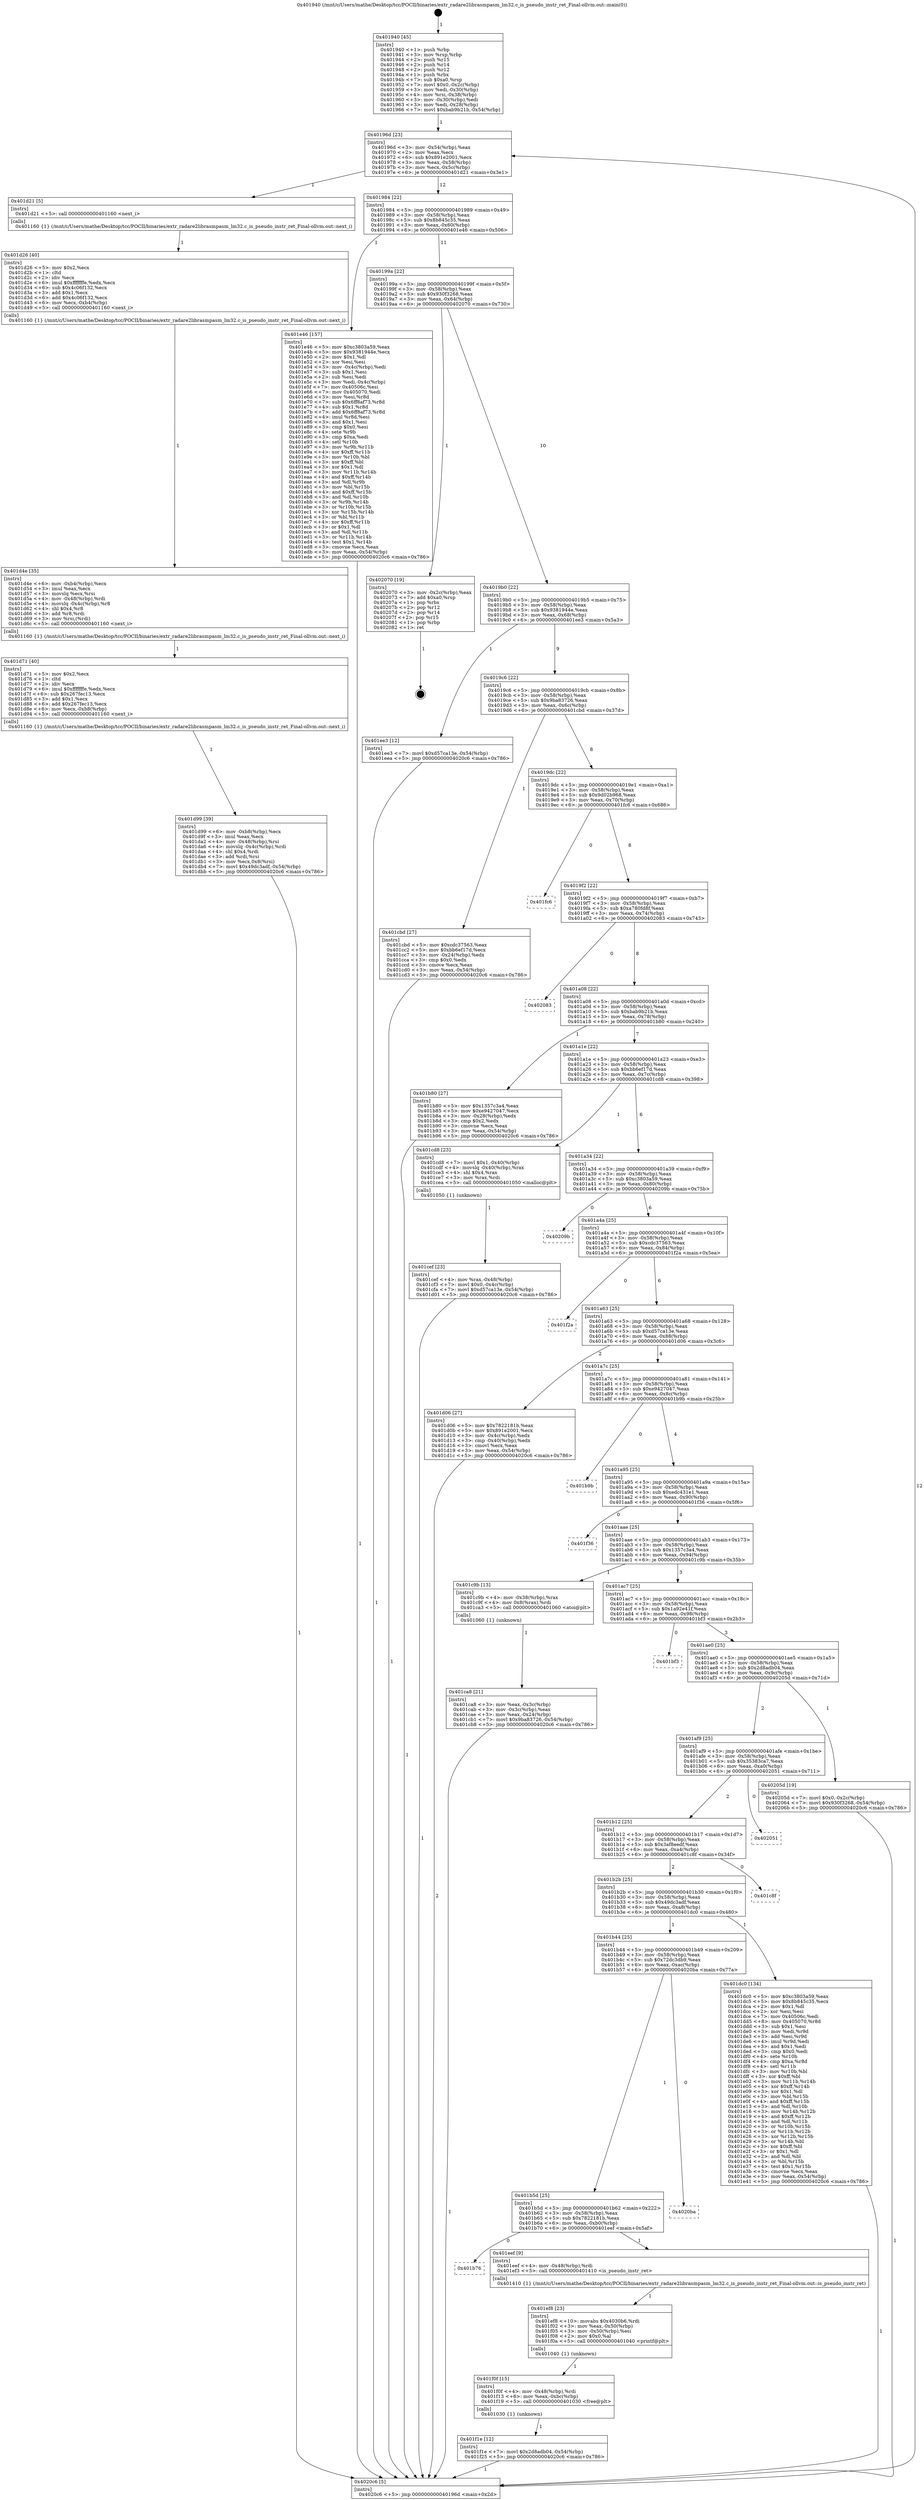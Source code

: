 digraph "0x401940" {
  label = "0x401940 (/mnt/c/Users/mathe/Desktop/tcc/POCII/binaries/extr_radare2librasmpasm_lm32.c_is_pseudo_instr_ret_Final-ollvm.out::main(0))"
  labelloc = "t"
  node[shape=record]

  Entry [label="",width=0.3,height=0.3,shape=circle,fillcolor=black,style=filled]
  "0x40196d" [label="{
     0x40196d [23]\l
     | [instrs]\l
     &nbsp;&nbsp;0x40196d \<+3\>: mov -0x54(%rbp),%eax\l
     &nbsp;&nbsp;0x401970 \<+2\>: mov %eax,%ecx\l
     &nbsp;&nbsp;0x401972 \<+6\>: sub $0x891e2001,%ecx\l
     &nbsp;&nbsp;0x401978 \<+3\>: mov %eax,-0x58(%rbp)\l
     &nbsp;&nbsp;0x40197b \<+3\>: mov %ecx,-0x5c(%rbp)\l
     &nbsp;&nbsp;0x40197e \<+6\>: je 0000000000401d21 \<main+0x3e1\>\l
  }"]
  "0x401d21" [label="{
     0x401d21 [5]\l
     | [instrs]\l
     &nbsp;&nbsp;0x401d21 \<+5\>: call 0000000000401160 \<next_i\>\l
     | [calls]\l
     &nbsp;&nbsp;0x401160 \{1\} (/mnt/c/Users/mathe/Desktop/tcc/POCII/binaries/extr_radare2librasmpasm_lm32.c_is_pseudo_instr_ret_Final-ollvm.out::next_i)\l
  }"]
  "0x401984" [label="{
     0x401984 [22]\l
     | [instrs]\l
     &nbsp;&nbsp;0x401984 \<+5\>: jmp 0000000000401989 \<main+0x49\>\l
     &nbsp;&nbsp;0x401989 \<+3\>: mov -0x58(%rbp),%eax\l
     &nbsp;&nbsp;0x40198c \<+5\>: sub $0x8b845c35,%eax\l
     &nbsp;&nbsp;0x401991 \<+3\>: mov %eax,-0x60(%rbp)\l
     &nbsp;&nbsp;0x401994 \<+6\>: je 0000000000401e46 \<main+0x506\>\l
  }"]
  Exit [label="",width=0.3,height=0.3,shape=circle,fillcolor=black,style=filled,peripheries=2]
  "0x401e46" [label="{
     0x401e46 [157]\l
     | [instrs]\l
     &nbsp;&nbsp;0x401e46 \<+5\>: mov $0xc3803a59,%eax\l
     &nbsp;&nbsp;0x401e4b \<+5\>: mov $0x9381944e,%ecx\l
     &nbsp;&nbsp;0x401e50 \<+2\>: mov $0x1,%dl\l
     &nbsp;&nbsp;0x401e52 \<+2\>: xor %esi,%esi\l
     &nbsp;&nbsp;0x401e54 \<+3\>: mov -0x4c(%rbp),%edi\l
     &nbsp;&nbsp;0x401e57 \<+3\>: sub $0x1,%esi\l
     &nbsp;&nbsp;0x401e5a \<+2\>: sub %esi,%edi\l
     &nbsp;&nbsp;0x401e5c \<+3\>: mov %edi,-0x4c(%rbp)\l
     &nbsp;&nbsp;0x401e5f \<+7\>: mov 0x40506c,%esi\l
     &nbsp;&nbsp;0x401e66 \<+7\>: mov 0x405070,%edi\l
     &nbsp;&nbsp;0x401e6d \<+3\>: mov %esi,%r8d\l
     &nbsp;&nbsp;0x401e70 \<+7\>: sub $0x6ff8af73,%r8d\l
     &nbsp;&nbsp;0x401e77 \<+4\>: sub $0x1,%r8d\l
     &nbsp;&nbsp;0x401e7b \<+7\>: add $0x6ff8af73,%r8d\l
     &nbsp;&nbsp;0x401e82 \<+4\>: imul %r8d,%esi\l
     &nbsp;&nbsp;0x401e86 \<+3\>: and $0x1,%esi\l
     &nbsp;&nbsp;0x401e89 \<+3\>: cmp $0x0,%esi\l
     &nbsp;&nbsp;0x401e8c \<+4\>: sete %r9b\l
     &nbsp;&nbsp;0x401e90 \<+3\>: cmp $0xa,%edi\l
     &nbsp;&nbsp;0x401e93 \<+4\>: setl %r10b\l
     &nbsp;&nbsp;0x401e97 \<+3\>: mov %r9b,%r11b\l
     &nbsp;&nbsp;0x401e9a \<+4\>: xor $0xff,%r11b\l
     &nbsp;&nbsp;0x401e9e \<+3\>: mov %r10b,%bl\l
     &nbsp;&nbsp;0x401ea1 \<+3\>: xor $0xff,%bl\l
     &nbsp;&nbsp;0x401ea4 \<+3\>: xor $0x1,%dl\l
     &nbsp;&nbsp;0x401ea7 \<+3\>: mov %r11b,%r14b\l
     &nbsp;&nbsp;0x401eaa \<+4\>: and $0xff,%r14b\l
     &nbsp;&nbsp;0x401eae \<+3\>: and %dl,%r9b\l
     &nbsp;&nbsp;0x401eb1 \<+3\>: mov %bl,%r15b\l
     &nbsp;&nbsp;0x401eb4 \<+4\>: and $0xff,%r15b\l
     &nbsp;&nbsp;0x401eb8 \<+3\>: and %dl,%r10b\l
     &nbsp;&nbsp;0x401ebb \<+3\>: or %r9b,%r14b\l
     &nbsp;&nbsp;0x401ebe \<+3\>: or %r10b,%r15b\l
     &nbsp;&nbsp;0x401ec1 \<+3\>: xor %r15b,%r14b\l
     &nbsp;&nbsp;0x401ec4 \<+3\>: or %bl,%r11b\l
     &nbsp;&nbsp;0x401ec7 \<+4\>: xor $0xff,%r11b\l
     &nbsp;&nbsp;0x401ecb \<+3\>: or $0x1,%dl\l
     &nbsp;&nbsp;0x401ece \<+3\>: and %dl,%r11b\l
     &nbsp;&nbsp;0x401ed1 \<+3\>: or %r11b,%r14b\l
     &nbsp;&nbsp;0x401ed4 \<+4\>: test $0x1,%r14b\l
     &nbsp;&nbsp;0x401ed8 \<+3\>: cmovne %ecx,%eax\l
     &nbsp;&nbsp;0x401edb \<+3\>: mov %eax,-0x54(%rbp)\l
     &nbsp;&nbsp;0x401ede \<+5\>: jmp 00000000004020c6 \<main+0x786\>\l
  }"]
  "0x40199a" [label="{
     0x40199a [22]\l
     | [instrs]\l
     &nbsp;&nbsp;0x40199a \<+5\>: jmp 000000000040199f \<main+0x5f\>\l
     &nbsp;&nbsp;0x40199f \<+3\>: mov -0x58(%rbp),%eax\l
     &nbsp;&nbsp;0x4019a2 \<+5\>: sub $0x930f3268,%eax\l
     &nbsp;&nbsp;0x4019a7 \<+3\>: mov %eax,-0x64(%rbp)\l
     &nbsp;&nbsp;0x4019aa \<+6\>: je 0000000000402070 \<main+0x730\>\l
  }"]
  "0x401f1e" [label="{
     0x401f1e [12]\l
     | [instrs]\l
     &nbsp;&nbsp;0x401f1e \<+7\>: movl $0x2d8adb04,-0x54(%rbp)\l
     &nbsp;&nbsp;0x401f25 \<+5\>: jmp 00000000004020c6 \<main+0x786\>\l
  }"]
  "0x402070" [label="{
     0x402070 [19]\l
     | [instrs]\l
     &nbsp;&nbsp;0x402070 \<+3\>: mov -0x2c(%rbp),%eax\l
     &nbsp;&nbsp;0x402073 \<+7\>: add $0xa0,%rsp\l
     &nbsp;&nbsp;0x40207a \<+1\>: pop %rbx\l
     &nbsp;&nbsp;0x40207b \<+2\>: pop %r12\l
     &nbsp;&nbsp;0x40207d \<+2\>: pop %r14\l
     &nbsp;&nbsp;0x40207f \<+2\>: pop %r15\l
     &nbsp;&nbsp;0x402081 \<+1\>: pop %rbp\l
     &nbsp;&nbsp;0x402082 \<+1\>: ret\l
  }"]
  "0x4019b0" [label="{
     0x4019b0 [22]\l
     | [instrs]\l
     &nbsp;&nbsp;0x4019b0 \<+5\>: jmp 00000000004019b5 \<main+0x75\>\l
     &nbsp;&nbsp;0x4019b5 \<+3\>: mov -0x58(%rbp),%eax\l
     &nbsp;&nbsp;0x4019b8 \<+5\>: sub $0x9381944e,%eax\l
     &nbsp;&nbsp;0x4019bd \<+3\>: mov %eax,-0x68(%rbp)\l
     &nbsp;&nbsp;0x4019c0 \<+6\>: je 0000000000401ee3 \<main+0x5a3\>\l
  }"]
  "0x401f0f" [label="{
     0x401f0f [15]\l
     | [instrs]\l
     &nbsp;&nbsp;0x401f0f \<+4\>: mov -0x48(%rbp),%rdi\l
     &nbsp;&nbsp;0x401f13 \<+6\>: mov %eax,-0xbc(%rbp)\l
     &nbsp;&nbsp;0x401f19 \<+5\>: call 0000000000401030 \<free@plt\>\l
     | [calls]\l
     &nbsp;&nbsp;0x401030 \{1\} (unknown)\l
  }"]
  "0x401ee3" [label="{
     0x401ee3 [12]\l
     | [instrs]\l
     &nbsp;&nbsp;0x401ee3 \<+7\>: movl $0xd57ca13e,-0x54(%rbp)\l
     &nbsp;&nbsp;0x401eea \<+5\>: jmp 00000000004020c6 \<main+0x786\>\l
  }"]
  "0x4019c6" [label="{
     0x4019c6 [22]\l
     | [instrs]\l
     &nbsp;&nbsp;0x4019c6 \<+5\>: jmp 00000000004019cb \<main+0x8b\>\l
     &nbsp;&nbsp;0x4019cb \<+3\>: mov -0x58(%rbp),%eax\l
     &nbsp;&nbsp;0x4019ce \<+5\>: sub $0x9ba83726,%eax\l
     &nbsp;&nbsp;0x4019d3 \<+3\>: mov %eax,-0x6c(%rbp)\l
     &nbsp;&nbsp;0x4019d6 \<+6\>: je 0000000000401cbd \<main+0x37d\>\l
  }"]
  "0x401ef8" [label="{
     0x401ef8 [23]\l
     | [instrs]\l
     &nbsp;&nbsp;0x401ef8 \<+10\>: movabs $0x4030b6,%rdi\l
     &nbsp;&nbsp;0x401f02 \<+3\>: mov %eax,-0x50(%rbp)\l
     &nbsp;&nbsp;0x401f05 \<+3\>: mov -0x50(%rbp),%esi\l
     &nbsp;&nbsp;0x401f08 \<+2\>: mov $0x0,%al\l
     &nbsp;&nbsp;0x401f0a \<+5\>: call 0000000000401040 \<printf@plt\>\l
     | [calls]\l
     &nbsp;&nbsp;0x401040 \{1\} (unknown)\l
  }"]
  "0x401cbd" [label="{
     0x401cbd [27]\l
     | [instrs]\l
     &nbsp;&nbsp;0x401cbd \<+5\>: mov $0xcdc37563,%eax\l
     &nbsp;&nbsp;0x401cc2 \<+5\>: mov $0xbb6ef17d,%ecx\l
     &nbsp;&nbsp;0x401cc7 \<+3\>: mov -0x24(%rbp),%edx\l
     &nbsp;&nbsp;0x401cca \<+3\>: cmp $0x0,%edx\l
     &nbsp;&nbsp;0x401ccd \<+3\>: cmove %ecx,%eax\l
     &nbsp;&nbsp;0x401cd0 \<+3\>: mov %eax,-0x54(%rbp)\l
     &nbsp;&nbsp;0x401cd3 \<+5\>: jmp 00000000004020c6 \<main+0x786\>\l
  }"]
  "0x4019dc" [label="{
     0x4019dc [22]\l
     | [instrs]\l
     &nbsp;&nbsp;0x4019dc \<+5\>: jmp 00000000004019e1 \<main+0xa1\>\l
     &nbsp;&nbsp;0x4019e1 \<+3\>: mov -0x58(%rbp),%eax\l
     &nbsp;&nbsp;0x4019e4 \<+5\>: sub $0x9d02b968,%eax\l
     &nbsp;&nbsp;0x4019e9 \<+3\>: mov %eax,-0x70(%rbp)\l
     &nbsp;&nbsp;0x4019ec \<+6\>: je 0000000000401fc6 \<main+0x686\>\l
  }"]
  "0x401b76" [label="{
     0x401b76\l
  }", style=dashed]
  "0x401fc6" [label="{
     0x401fc6\l
  }", style=dashed]
  "0x4019f2" [label="{
     0x4019f2 [22]\l
     | [instrs]\l
     &nbsp;&nbsp;0x4019f2 \<+5\>: jmp 00000000004019f7 \<main+0xb7\>\l
     &nbsp;&nbsp;0x4019f7 \<+3\>: mov -0x58(%rbp),%eax\l
     &nbsp;&nbsp;0x4019fa \<+5\>: sub $0xa780fd8f,%eax\l
     &nbsp;&nbsp;0x4019ff \<+3\>: mov %eax,-0x74(%rbp)\l
     &nbsp;&nbsp;0x401a02 \<+6\>: je 0000000000402083 \<main+0x743\>\l
  }"]
  "0x401eef" [label="{
     0x401eef [9]\l
     | [instrs]\l
     &nbsp;&nbsp;0x401eef \<+4\>: mov -0x48(%rbp),%rdi\l
     &nbsp;&nbsp;0x401ef3 \<+5\>: call 0000000000401410 \<is_pseudo_instr_ret\>\l
     | [calls]\l
     &nbsp;&nbsp;0x401410 \{1\} (/mnt/c/Users/mathe/Desktop/tcc/POCII/binaries/extr_radare2librasmpasm_lm32.c_is_pseudo_instr_ret_Final-ollvm.out::is_pseudo_instr_ret)\l
  }"]
  "0x402083" [label="{
     0x402083\l
  }", style=dashed]
  "0x401a08" [label="{
     0x401a08 [22]\l
     | [instrs]\l
     &nbsp;&nbsp;0x401a08 \<+5\>: jmp 0000000000401a0d \<main+0xcd\>\l
     &nbsp;&nbsp;0x401a0d \<+3\>: mov -0x58(%rbp),%eax\l
     &nbsp;&nbsp;0x401a10 \<+5\>: sub $0xbab9b21b,%eax\l
     &nbsp;&nbsp;0x401a15 \<+3\>: mov %eax,-0x78(%rbp)\l
     &nbsp;&nbsp;0x401a18 \<+6\>: je 0000000000401b80 \<main+0x240\>\l
  }"]
  "0x401b5d" [label="{
     0x401b5d [25]\l
     | [instrs]\l
     &nbsp;&nbsp;0x401b5d \<+5\>: jmp 0000000000401b62 \<main+0x222\>\l
     &nbsp;&nbsp;0x401b62 \<+3\>: mov -0x58(%rbp),%eax\l
     &nbsp;&nbsp;0x401b65 \<+5\>: sub $0x7822181b,%eax\l
     &nbsp;&nbsp;0x401b6a \<+6\>: mov %eax,-0xb0(%rbp)\l
     &nbsp;&nbsp;0x401b70 \<+6\>: je 0000000000401eef \<main+0x5af\>\l
  }"]
  "0x401b80" [label="{
     0x401b80 [27]\l
     | [instrs]\l
     &nbsp;&nbsp;0x401b80 \<+5\>: mov $0x1357c3a4,%eax\l
     &nbsp;&nbsp;0x401b85 \<+5\>: mov $0xe9427047,%ecx\l
     &nbsp;&nbsp;0x401b8a \<+3\>: mov -0x28(%rbp),%edx\l
     &nbsp;&nbsp;0x401b8d \<+3\>: cmp $0x2,%edx\l
     &nbsp;&nbsp;0x401b90 \<+3\>: cmovne %ecx,%eax\l
     &nbsp;&nbsp;0x401b93 \<+3\>: mov %eax,-0x54(%rbp)\l
     &nbsp;&nbsp;0x401b96 \<+5\>: jmp 00000000004020c6 \<main+0x786\>\l
  }"]
  "0x401a1e" [label="{
     0x401a1e [22]\l
     | [instrs]\l
     &nbsp;&nbsp;0x401a1e \<+5\>: jmp 0000000000401a23 \<main+0xe3\>\l
     &nbsp;&nbsp;0x401a23 \<+3\>: mov -0x58(%rbp),%eax\l
     &nbsp;&nbsp;0x401a26 \<+5\>: sub $0xbb6ef17d,%eax\l
     &nbsp;&nbsp;0x401a2b \<+3\>: mov %eax,-0x7c(%rbp)\l
     &nbsp;&nbsp;0x401a2e \<+6\>: je 0000000000401cd8 \<main+0x398\>\l
  }"]
  "0x4020c6" [label="{
     0x4020c6 [5]\l
     | [instrs]\l
     &nbsp;&nbsp;0x4020c6 \<+5\>: jmp 000000000040196d \<main+0x2d\>\l
  }"]
  "0x401940" [label="{
     0x401940 [45]\l
     | [instrs]\l
     &nbsp;&nbsp;0x401940 \<+1\>: push %rbp\l
     &nbsp;&nbsp;0x401941 \<+3\>: mov %rsp,%rbp\l
     &nbsp;&nbsp;0x401944 \<+2\>: push %r15\l
     &nbsp;&nbsp;0x401946 \<+2\>: push %r14\l
     &nbsp;&nbsp;0x401948 \<+2\>: push %r12\l
     &nbsp;&nbsp;0x40194a \<+1\>: push %rbx\l
     &nbsp;&nbsp;0x40194b \<+7\>: sub $0xa0,%rsp\l
     &nbsp;&nbsp;0x401952 \<+7\>: movl $0x0,-0x2c(%rbp)\l
     &nbsp;&nbsp;0x401959 \<+3\>: mov %edi,-0x30(%rbp)\l
     &nbsp;&nbsp;0x40195c \<+4\>: mov %rsi,-0x38(%rbp)\l
     &nbsp;&nbsp;0x401960 \<+3\>: mov -0x30(%rbp),%edi\l
     &nbsp;&nbsp;0x401963 \<+3\>: mov %edi,-0x28(%rbp)\l
     &nbsp;&nbsp;0x401966 \<+7\>: movl $0xbab9b21b,-0x54(%rbp)\l
  }"]
  "0x4020ba" [label="{
     0x4020ba\l
  }", style=dashed]
  "0x401cd8" [label="{
     0x401cd8 [23]\l
     | [instrs]\l
     &nbsp;&nbsp;0x401cd8 \<+7\>: movl $0x1,-0x40(%rbp)\l
     &nbsp;&nbsp;0x401cdf \<+4\>: movslq -0x40(%rbp),%rax\l
     &nbsp;&nbsp;0x401ce3 \<+4\>: shl $0x4,%rax\l
     &nbsp;&nbsp;0x401ce7 \<+3\>: mov %rax,%rdi\l
     &nbsp;&nbsp;0x401cea \<+5\>: call 0000000000401050 \<malloc@plt\>\l
     | [calls]\l
     &nbsp;&nbsp;0x401050 \{1\} (unknown)\l
  }"]
  "0x401a34" [label="{
     0x401a34 [22]\l
     | [instrs]\l
     &nbsp;&nbsp;0x401a34 \<+5\>: jmp 0000000000401a39 \<main+0xf9\>\l
     &nbsp;&nbsp;0x401a39 \<+3\>: mov -0x58(%rbp),%eax\l
     &nbsp;&nbsp;0x401a3c \<+5\>: sub $0xc3803a59,%eax\l
     &nbsp;&nbsp;0x401a41 \<+3\>: mov %eax,-0x80(%rbp)\l
     &nbsp;&nbsp;0x401a44 \<+6\>: je 000000000040209b \<main+0x75b\>\l
  }"]
  "0x401b44" [label="{
     0x401b44 [25]\l
     | [instrs]\l
     &nbsp;&nbsp;0x401b44 \<+5\>: jmp 0000000000401b49 \<main+0x209\>\l
     &nbsp;&nbsp;0x401b49 \<+3\>: mov -0x58(%rbp),%eax\l
     &nbsp;&nbsp;0x401b4c \<+5\>: sub $0x72dc3db9,%eax\l
     &nbsp;&nbsp;0x401b51 \<+6\>: mov %eax,-0xac(%rbp)\l
     &nbsp;&nbsp;0x401b57 \<+6\>: je 00000000004020ba \<main+0x77a\>\l
  }"]
  "0x40209b" [label="{
     0x40209b\l
  }", style=dashed]
  "0x401a4a" [label="{
     0x401a4a [25]\l
     | [instrs]\l
     &nbsp;&nbsp;0x401a4a \<+5\>: jmp 0000000000401a4f \<main+0x10f\>\l
     &nbsp;&nbsp;0x401a4f \<+3\>: mov -0x58(%rbp),%eax\l
     &nbsp;&nbsp;0x401a52 \<+5\>: sub $0xcdc37563,%eax\l
     &nbsp;&nbsp;0x401a57 \<+6\>: mov %eax,-0x84(%rbp)\l
     &nbsp;&nbsp;0x401a5d \<+6\>: je 0000000000401f2a \<main+0x5ea\>\l
  }"]
  "0x401dc0" [label="{
     0x401dc0 [134]\l
     | [instrs]\l
     &nbsp;&nbsp;0x401dc0 \<+5\>: mov $0xc3803a59,%eax\l
     &nbsp;&nbsp;0x401dc5 \<+5\>: mov $0x8b845c35,%ecx\l
     &nbsp;&nbsp;0x401dca \<+2\>: mov $0x1,%dl\l
     &nbsp;&nbsp;0x401dcc \<+2\>: xor %esi,%esi\l
     &nbsp;&nbsp;0x401dce \<+7\>: mov 0x40506c,%edi\l
     &nbsp;&nbsp;0x401dd5 \<+8\>: mov 0x405070,%r8d\l
     &nbsp;&nbsp;0x401ddd \<+3\>: sub $0x1,%esi\l
     &nbsp;&nbsp;0x401de0 \<+3\>: mov %edi,%r9d\l
     &nbsp;&nbsp;0x401de3 \<+3\>: add %esi,%r9d\l
     &nbsp;&nbsp;0x401de6 \<+4\>: imul %r9d,%edi\l
     &nbsp;&nbsp;0x401dea \<+3\>: and $0x1,%edi\l
     &nbsp;&nbsp;0x401ded \<+3\>: cmp $0x0,%edi\l
     &nbsp;&nbsp;0x401df0 \<+4\>: sete %r10b\l
     &nbsp;&nbsp;0x401df4 \<+4\>: cmp $0xa,%r8d\l
     &nbsp;&nbsp;0x401df8 \<+4\>: setl %r11b\l
     &nbsp;&nbsp;0x401dfc \<+3\>: mov %r10b,%bl\l
     &nbsp;&nbsp;0x401dff \<+3\>: xor $0xff,%bl\l
     &nbsp;&nbsp;0x401e02 \<+3\>: mov %r11b,%r14b\l
     &nbsp;&nbsp;0x401e05 \<+4\>: xor $0xff,%r14b\l
     &nbsp;&nbsp;0x401e09 \<+3\>: xor $0x1,%dl\l
     &nbsp;&nbsp;0x401e0c \<+3\>: mov %bl,%r15b\l
     &nbsp;&nbsp;0x401e0f \<+4\>: and $0xff,%r15b\l
     &nbsp;&nbsp;0x401e13 \<+3\>: and %dl,%r10b\l
     &nbsp;&nbsp;0x401e16 \<+3\>: mov %r14b,%r12b\l
     &nbsp;&nbsp;0x401e19 \<+4\>: and $0xff,%r12b\l
     &nbsp;&nbsp;0x401e1d \<+3\>: and %dl,%r11b\l
     &nbsp;&nbsp;0x401e20 \<+3\>: or %r10b,%r15b\l
     &nbsp;&nbsp;0x401e23 \<+3\>: or %r11b,%r12b\l
     &nbsp;&nbsp;0x401e26 \<+3\>: xor %r12b,%r15b\l
     &nbsp;&nbsp;0x401e29 \<+3\>: or %r14b,%bl\l
     &nbsp;&nbsp;0x401e2c \<+3\>: xor $0xff,%bl\l
     &nbsp;&nbsp;0x401e2f \<+3\>: or $0x1,%dl\l
     &nbsp;&nbsp;0x401e32 \<+2\>: and %dl,%bl\l
     &nbsp;&nbsp;0x401e34 \<+3\>: or %bl,%r15b\l
     &nbsp;&nbsp;0x401e37 \<+4\>: test $0x1,%r15b\l
     &nbsp;&nbsp;0x401e3b \<+3\>: cmovne %ecx,%eax\l
     &nbsp;&nbsp;0x401e3e \<+3\>: mov %eax,-0x54(%rbp)\l
     &nbsp;&nbsp;0x401e41 \<+5\>: jmp 00000000004020c6 \<main+0x786\>\l
  }"]
  "0x401f2a" [label="{
     0x401f2a\l
  }", style=dashed]
  "0x401a63" [label="{
     0x401a63 [25]\l
     | [instrs]\l
     &nbsp;&nbsp;0x401a63 \<+5\>: jmp 0000000000401a68 \<main+0x128\>\l
     &nbsp;&nbsp;0x401a68 \<+3\>: mov -0x58(%rbp),%eax\l
     &nbsp;&nbsp;0x401a6b \<+5\>: sub $0xd57ca13e,%eax\l
     &nbsp;&nbsp;0x401a70 \<+6\>: mov %eax,-0x88(%rbp)\l
     &nbsp;&nbsp;0x401a76 \<+6\>: je 0000000000401d06 \<main+0x3c6\>\l
  }"]
  "0x401b2b" [label="{
     0x401b2b [25]\l
     | [instrs]\l
     &nbsp;&nbsp;0x401b2b \<+5\>: jmp 0000000000401b30 \<main+0x1f0\>\l
     &nbsp;&nbsp;0x401b30 \<+3\>: mov -0x58(%rbp),%eax\l
     &nbsp;&nbsp;0x401b33 \<+5\>: sub $0x49dc3adf,%eax\l
     &nbsp;&nbsp;0x401b38 \<+6\>: mov %eax,-0xa8(%rbp)\l
     &nbsp;&nbsp;0x401b3e \<+6\>: je 0000000000401dc0 \<main+0x480\>\l
  }"]
  "0x401d06" [label="{
     0x401d06 [27]\l
     | [instrs]\l
     &nbsp;&nbsp;0x401d06 \<+5\>: mov $0x7822181b,%eax\l
     &nbsp;&nbsp;0x401d0b \<+5\>: mov $0x891e2001,%ecx\l
     &nbsp;&nbsp;0x401d10 \<+3\>: mov -0x4c(%rbp),%edx\l
     &nbsp;&nbsp;0x401d13 \<+3\>: cmp -0x40(%rbp),%edx\l
     &nbsp;&nbsp;0x401d16 \<+3\>: cmovl %ecx,%eax\l
     &nbsp;&nbsp;0x401d19 \<+3\>: mov %eax,-0x54(%rbp)\l
     &nbsp;&nbsp;0x401d1c \<+5\>: jmp 00000000004020c6 \<main+0x786\>\l
  }"]
  "0x401a7c" [label="{
     0x401a7c [25]\l
     | [instrs]\l
     &nbsp;&nbsp;0x401a7c \<+5\>: jmp 0000000000401a81 \<main+0x141\>\l
     &nbsp;&nbsp;0x401a81 \<+3\>: mov -0x58(%rbp),%eax\l
     &nbsp;&nbsp;0x401a84 \<+5\>: sub $0xe9427047,%eax\l
     &nbsp;&nbsp;0x401a89 \<+6\>: mov %eax,-0x8c(%rbp)\l
     &nbsp;&nbsp;0x401a8f \<+6\>: je 0000000000401b9b \<main+0x25b\>\l
  }"]
  "0x401c8f" [label="{
     0x401c8f\l
  }", style=dashed]
  "0x401b9b" [label="{
     0x401b9b\l
  }", style=dashed]
  "0x401a95" [label="{
     0x401a95 [25]\l
     | [instrs]\l
     &nbsp;&nbsp;0x401a95 \<+5\>: jmp 0000000000401a9a \<main+0x15a\>\l
     &nbsp;&nbsp;0x401a9a \<+3\>: mov -0x58(%rbp),%eax\l
     &nbsp;&nbsp;0x401a9d \<+5\>: sub $0xedc431e1,%eax\l
     &nbsp;&nbsp;0x401aa2 \<+6\>: mov %eax,-0x90(%rbp)\l
     &nbsp;&nbsp;0x401aa8 \<+6\>: je 0000000000401f36 \<main+0x5f6\>\l
  }"]
  "0x401b12" [label="{
     0x401b12 [25]\l
     | [instrs]\l
     &nbsp;&nbsp;0x401b12 \<+5\>: jmp 0000000000401b17 \<main+0x1d7\>\l
     &nbsp;&nbsp;0x401b17 \<+3\>: mov -0x58(%rbp),%eax\l
     &nbsp;&nbsp;0x401b1a \<+5\>: sub $0x3af8eedf,%eax\l
     &nbsp;&nbsp;0x401b1f \<+6\>: mov %eax,-0xa4(%rbp)\l
     &nbsp;&nbsp;0x401b25 \<+6\>: je 0000000000401c8f \<main+0x34f\>\l
  }"]
  "0x401f36" [label="{
     0x401f36\l
  }", style=dashed]
  "0x401aae" [label="{
     0x401aae [25]\l
     | [instrs]\l
     &nbsp;&nbsp;0x401aae \<+5\>: jmp 0000000000401ab3 \<main+0x173\>\l
     &nbsp;&nbsp;0x401ab3 \<+3\>: mov -0x58(%rbp),%eax\l
     &nbsp;&nbsp;0x401ab6 \<+5\>: sub $0x1357c3a4,%eax\l
     &nbsp;&nbsp;0x401abb \<+6\>: mov %eax,-0x94(%rbp)\l
     &nbsp;&nbsp;0x401ac1 \<+6\>: je 0000000000401c9b \<main+0x35b\>\l
  }"]
  "0x402051" [label="{
     0x402051\l
  }", style=dashed]
  "0x401c9b" [label="{
     0x401c9b [13]\l
     | [instrs]\l
     &nbsp;&nbsp;0x401c9b \<+4\>: mov -0x38(%rbp),%rax\l
     &nbsp;&nbsp;0x401c9f \<+4\>: mov 0x8(%rax),%rdi\l
     &nbsp;&nbsp;0x401ca3 \<+5\>: call 0000000000401060 \<atoi@plt\>\l
     | [calls]\l
     &nbsp;&nbsp;0x401060 \{1\} (unknown)\l
  }"]
  "0x401ac7" [label="{
     0x401ac7 [25]\l
     | [instrs]\l
     &nbsp;&nbsp;0x401ac7 \<+5\>: jmp 0000000000401acc \<main+0x18c\>\l
     &nbsp;&nbsp;0x401acc \<+3\>: mov -0x58(%rbp),%eax\l
     &nbsp;&nbsp;0x401acf \<+5\>: sub $0x1a92e41f,%eax\l
     &nbsp;&nbsp;0x401ad4 \<+6\>: mov %eax,-0x98(%rbp)\l
     &nbsp;&nbsp;0x401ada \<+6\>: je 0000000000401bf3 \<main+0x2b3\>\l
  }"]
  "0x401ca8" [label="{
     0x401ca8 [21]\l
     | [instrs]\l
     &nbsp;&nbsp;0x401ca8 \<+3\>: mov %eax,-0x3c(%rbp)\l
     &nbsp;&nbsp;0x401cab \<+3\>: mov -0x3c(%rbp),%eax\l
     &nbsp;&nbsp;0x401cae \<+3\>: mov %eax,-0x24(%rbp)\l
     &nbsp;&nbsp;0x401cb1 \<+7\>: movl $0x9ba83726,-0x54(%rbp)\l
     &nbsp;&nbsp;0x401cb8 \<+5\>: jmp 00000000004020c6 \<main+0x786\>\l
  }"]
  "0x401cef" [label="{
     0x401cef [23]\l
     | [instrs]\l
     &nbsp;&nbsp;0x401cef \<+4\>: mov %rax,-0x48(%rbp)\l
     &nbsp;&nbsp;0x401cf3 \<+7\>: movl $0x0,-0x4c(%rbp)\l
     &nbsp;&nbsp;0x401cfa \<+7\>: movl $0xd57ca13e,-0x54(%rbp)\l
     &nbsp;&nbsp;0x401d01 \<+5\>: jmp 00000000004020c6 \<main+0x786\>\l
  }"]
  "0x401d26" [label="{
     0x401d26 [40]\l
     | [instrs]\l
     &nbsp;&nbsp;0x401d26 \<+5\>: mov $0x2,%ecx\l
     &nbsp;&nbsp;0x401d2b \<+1\>: cltd\l
     &nbsp;&nbsp;0x401d2c \<+2\>: idiv %ecx\l
     &nbsp;&nbsp;0x401d2e \<+6\>: imul $0xfffffffe,%edx,%ecx\l
     &nbsp;&nbsp;0x401d34 \<+6\>: sub $0x4c06f132,%ecx\l
     &nbsp;&nbsp;0x401d3a \<+3\>: add $0x1,%ecx\l
     &nbsp;&nbsp;0x401d3d \<+6\>: add $0x4c06f132,%ecx\l
     &nbsp;&nbsp;0x401d43 \<+6\>: mov %ecx,-0xb4(%rbp)\l
     &nbsp;&nbsp;0x401d49 \<+5\>: call 0000000000401160 \<next_i\>\l
     | [calls]\l
     &nbsp;&nbsp;0x401160 \{1\} (/mnt/c/Users/mathe/Desktop/tcc/POCII/binaries/extr_radare2librasmpasm_lm32.c_is_pseudo_instr_ret_Final-ollvm.out::next_i)\l
  }"]
  "0x401d4e" [label="{
     0x401d4e [35]\l
     | [instrs]\l
     &nbsp;&nbsp;0x401d4e \<+6\>: mov -0xb4(%rbp),%ecx\l
     &nbsp;&nbsp;0x401d54 \<+3\>: imul %eax,%ecx\l
     &nbsp;&nbsp;0x401d57 \<+3\>: movslq %ecx,%rsi\l
     &nbsp;&nbsp;0x401d5a \<+4\>: mov -0x48(%rbp),%rdi\l
     &nbsp;&nbsp;0x401d5e \<+4\>: movslq -0x4c(%rbp),%r8\l
     &nbsp;&nbsp;0x401d62 \<+4\>: shl $0x4,%r8\l
     &nbsp;&nbsp;0x401d66 \<+3\>: add %r8,%rdi\l
     &nbsp;&nbsp;0x401d69 \<+3\>: mov %rsi,(%rdi)\l
     &nbsp;&nbsp;0x401d6c \<+5\>: call 0000000000401160 \<next_i\>\l
     | [calls]\l
     &nbsp;&nbsp;0x401160 \{1\} (/mnt/c/Users/mathe/Desktop/tcc/POCII/binaries/extr_radare2librasmpasm_lm32.c_is_pseudo_instr_ret_Final-ollvm.out::next_i)\l
  }"]
  "0x401d71" [label="{
     0x401d71 [40]\l
     | [instrs]\l
     &nbsp;&nbsp;0x401d71 \<+5\>: mov $0x2,%ecx\l
     &nbsp;&nbsp;0x401d76 \<+1\>: cltd\l
     &nbsp;&nbsp;0x401d77 \<+2\>: idiv %ecx\l
     &nbsp;&nbsp;0x401d79 \<+6\>: imul $0xfffffffe,%edx,%ecx\l
     &nbsp;&nbsp;0x401d7f \<+6\>: sub $0x267fec13,%ecx\l
     &nbsp;&nbsp;0x401d85 \<+3\>: add $0x1,%ecx\l
     &nbsp;&nbsp;0x401d88 \<+6\>: add $0x267fec13,%ecx\l
     &nbsp;&nbsp;0x401d8e \<+6\>: mov %ecx,-0xb8(%rbp)\l
     &nbsp;&nbsp;0x401d94 \<+5\>: call 0000000000401160 \<next_i\>\l
     | [calls]\l
     &nbsp;&nbsp;0x401160 \{1\} (/mnt/c/Users/mathe/Desktop/tcc/POCII/binaries/extr_radare2librasmpasm_lm32.c_is_pseudo_instr_ret_Final-ollvm.out::next_i)\l
  }"]
  "0x401d99" [label="{
     0x401d99 [39]\l
     | [instrs]\l
     &nbsp;&nbsp;0x401d99 \<+6\>: mov -0xb8(%rbp),%ecx\l
     &nbsp;&nbsp;0x401d9f \<+3\>: imul %eax,%ecx\l
     &nbsp;&nbsp;0x401da2 \<+4\>: mov -0x48(%rbp),%rsi\l
     &nbsp;&nbsp;0x401da6 \<+4\>: movslq -0x4c(%rbp),%rdi\l
     &nbsp;&nbsp;0x401daa \<+4\>: shl $0x4,%rdi\l
     &nbsp;&nbsp;0x401dae \<+3\>: add %rdi,%rsi\l
     &nbsp;&nbsp;0x401db1 \<+3\>: mov %ecx,0x8(%rsi)\l
     &nbsp;&nbsp;0x401db4 \<+7\>: movl $0x49dc3adf,-0x54(%rbp)\l
     &nbsp;&nbsp;0x401dbb \<+5\>: jmp 00000000004020c6 \<main+0x786\>\l
  }"]
  "0x401af9" [label="{
     0x401af9 [25]\l
     | [instrs]\l
     &nbsp;&nbsp;0x401af9 \<+5\>: jmp 0000000000401afe \<main+0x1be\>\l
     &nbsp;&nbsp;0x401afe \<+3\>: mov -0x58(%rbp),%eax\l
     &nbsp;&nbsp;0x401b01 \<+5\>: sub $0x35383ca7,%eax\l
     &nbsp;&nbsp;0x401b06 \<+6\>: mov %eax,-0xa0(%rbp)\l
     &nbsp;&nbsp;0x401b0c \<+6\>: je 0000000000402051 \<main+0x711\>\l
  }"]
  "0x401bf3" [label="{
     0x401bf3\l
  }", style=dashed]
  "0x401ae0" [label="{
     0x401ae0 [25]\l
     | [instrs]\l
     &nbsp;&nbsp;0x401ae0 \<+5\>: jmp 0000000000401ae5 \<main+0x1a5\>\l
     &nbsp;&nbsp;0x401ae5 \<+3\>: mov -0x58(%rbp),%eax\l
     &nbsp;&nbsp;0x401ae8 \<+5\>: sub $0x2d8adb04,%eax\l
     &nbsp;&nbsp;0x401aed \<+6\>: mov %eax,-0x9c(%rbp)\l
     &nbsp;&nbsp;0x401af3 \<+6\>: je 000000000040205d \<main+0x71d\>\l
  }"]
  "0x40205d" [label="{
     0x40205d [19]\l
     | [instrs]\l
     &nbsp;&nbsp;0x40205d \<+7\>: movl $0x0,-0x2c(%rbp)\l
     &nbsp;&nbsp;0x402064 \<+7\>: movl $0x930f3268,-0x54(%rbp)\l
     &nbsp;&nbsp;0x40206b \<+5\>: jmp 00000000004020c6 \<main+0x786\>\l
  }"]
  Entry -> "0x401940" [label=" 1"]
  "0x40196d" -> "0x401d21" [label=" 1"]
  "0x40196d" -> "0x401984" [label=" 12"]
  "0x402070" -> Exit [label=" 1"]
  "0x401984" -> "0x401e46" [label=" 1"]
  "0x401984" -> "0x40199a" [label=" 11"]
  "0x40205d" -> "0x4020c6" [label=" 1"]
  "0x40199a" -> "0x402070" [label=" 1"]
  "0x40199a" -> "0x4019b0" [label=" 10"]
  "0x401f1e" -> "0x4020c6" [label=" 1"]
  "0x4019b0" -> "0x401ee3" [label=" 1"]
  "0x4019b0" -> "0x4019c6" [label=" 9"]
  "0x401f0f" -> "0x401f1e" [label=" 1"]
  "0x4019c6" -> "0x401cbd" [label=" 1"]
  "0x4019c6" -> "0x4019dc" [label=" 8"]
  "0x401ef8" -> "0x401f0f" [label=" 1"]
  "0x4019dc" -> "0x401fc6" [label=" 0"]
  "0x4019dc" -> "0x4019f2" [label=" 8"]
  "0x401eef" -> "0x401ef8" [label=" 1"]
  "0x4019f2" -> "0x402083" [label=" 0"]
  "0x4019f2" -> "0x401a08" [label=" 8"]
  "0x401b5d" -> "0x401b76" [label=" 0"]
  "0x401a08" -> "0x401b80" [label=" 1"]
  "0x401a08" -> "0x401a1e" [label=" 7"]
  "0x401b80" -> "0x4020c6" [label=" 1"]
  "0x401940" -> "0x40196d" [label=" 1"]
  "0x4020c6" -> "0x40196d" [label=" 12"]
  "0x401b5d" -> "0x401eef" [label=" 1"]
  "0x401a1e" -> "0x401cd8" [label=" 1"]
  "0x401a1e" -> "0x401a34" [label=" 6"]
  "0x401b44" -> "0x401b5d" [label=" 1"]
  "0x401a34" -> "0x40209b" [label=" 0"]
  "0x401a34" -> "0x401a4a" [label=" 6"]
  "0x401b44" -> "0x4020ba" [label=" 0"]
  "0x401a4a" -> "0x401f2a" [label=" 0"]
  "0x401a4a" -> "0x401a63" [label=" 6"]
  "0x401ee3" -> "0x4020c6" [label=" 1"]
  "0x401a63" -> "0x401d06" [label=" 2"]
  "0x401a63" -> "0x401a7c" [label=" 4"]
  "0x401dc0" -> "0x4020c6" [label=" 1"]
  "0x401a7c" -> "0x401b9b" [label=" 0"]
  "0x401a7c" -> "0x401a95" [label=" 4"]
  "0x401b2b" -> "0x401b44" [label=" 1"]
  "0x401a95" -> "0x401f36" [label=" 0"]
  "0x401a95" -> "0x401aae" [label=" 4"]
  "0x401e46" -> "0x4020c6" [label=" 1"]
  "0x401aae" -> "0x401c9b" [label=" 1"]
  "0x401aae" -> "0x401ac7" [label=" 3"]
  "0x401c9b" -> "0x401ca8" [label=" 1"]
  "0x401ca8" -> "0x4020c6" [label=" 1"]
  "0x401cbd" -> "0x4020c6" [label=" 1"]
  "0x401cd8" -> "0x401cef" [label=" 1"]
  "0x401cef" -> "0x4020c6" [label=" 1"]
  "0x401d06" -> "0x4020c6" [label=" 2"]
  "0x401d21" -> "0x401d26" [label=" 1"]
  "0x401d26" -> "0x401d4e" [label=" 1"]
  "0x401d4e" -> "0x401d71" [label=" 1"]
  "0x401d71" -> "0x401d99" [label=" 1"]
  "0x401d99" -> "0x4020c6" [label=" 1"]
  "0x401b12" -> "0x401b2b" [label=" 2"]
  "0x401ac7" -> "0x401bf3" [label=" 0"]
  "0x401ac7" -> "0x401ae0" [label=" 3"]
  "0x401b2b" -> "0x401dc0" [label=" 1"]
  "0x401ae0" -> "0x40205d" [label=" 1"]
  "0x401ae0" -> "0x401af9" [label=" 2"]
  "0x401b12" -> "0x401c8f" [label=" 0"]
  "0x401af9" -> "0x402051" [label=" 0"]
  "0x401af9" -> "0x401b12" [label=" 2"]
}
